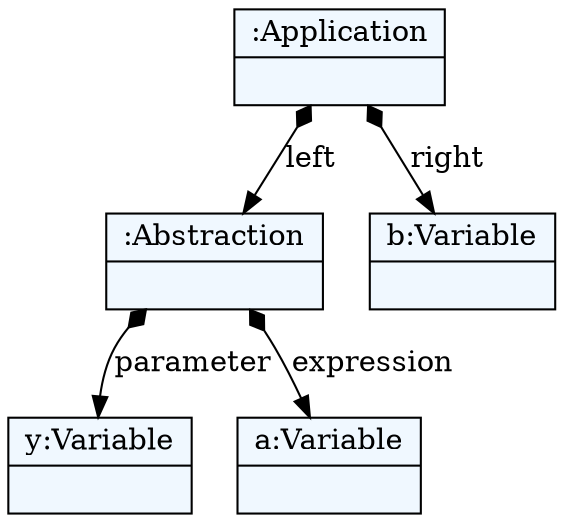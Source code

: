 
    digraph textX {
    fontname = "Bitstream Vera Sans"
    fontsize = 8
    node[
        shape=record,
        style=filled,
        fillcolor=aliceblue
    ]
    nodesep = 0.3
    edge[dir=black,arrowtail=empty]


2263885646096 -> 2263885646000 [label="left" arrowtail=diamond dir=both]
2263885646000 -> 2263885645952 [label="parameter" arrowtail=diamond dir=both]
2263885645952[label="{y:Variable|}"]
2263885646000 -> 2263885646048 [label="expression" arrowtail=diamond dir=both]
2263885646048[label="{a:Variable|}"]
2263885646000[label="{:Abstraction|}"]
2263885646096 -> 2263885645856 [label="right" arrowtail=diamond dir=both]
2263885645856[label="{b:Variable|}"]
2263885646096[label="{:Application|}"]

}
